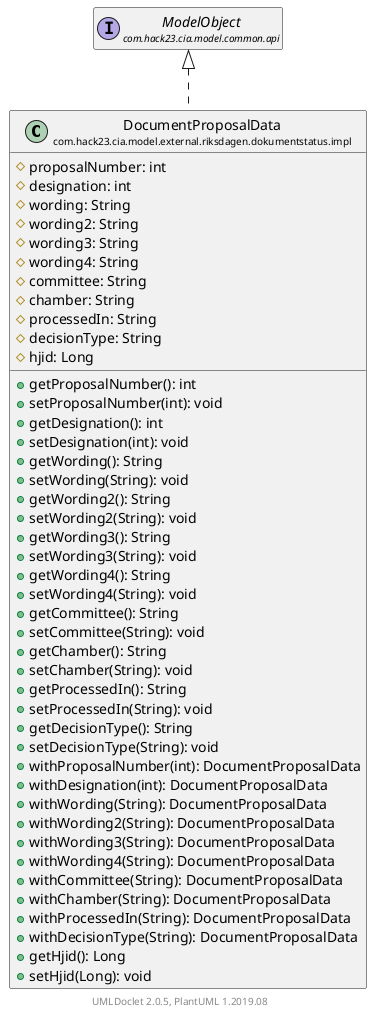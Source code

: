 @startuml
    set namespaceSeparator none
    hide empty fields
    hide empty methods

    class "<size:14>DocumentProposalData\n<size:10>com.hack23.cia.model.external.riksdagen.dokumentstatus.impl" as com.hack23.cia.model.external.riksdagen.dokumentstatus.impl.DocumentProposalData [[DocumentProposalData.html]] {
        #proposalNumber: int
        #designation: int
        #wording: String
        #wording2: String
        #wording3: String
        #wording4: String
        #committee: String
        #chamber: String
        #processedIn: String
        #decisionType: String
        #hjid: Long
        +getProposalNumber(): int
        +setProposalNumber(int): void
        +getDesignation(): int
        +setDesignation(int): void
        +getWording(): String
        +setWording(String): void
        +getWording2(): String
        +setWording2(String): void
        +getWording3(): String
        +setWording3(String): void
        +getWording4(): String
        +setWording4(String): void
        +getCommittee(): String
        +setCommittee(String): void
        +getChamber(): String
        +setChamber(String): void
        +getProcessedIn(): String
        +setProcessedIn(String): void
        +getDecisionType(): String
        +setDecisionType(String): void
        +withProposalNumber(int): DocumentProposalData
        +withDesignation(int): DocumentProposalData
        +withWording(String): DocumentProposalData
        +withWording2(String): DocumentProposalData
        +withWording3(String): DocumentProposalData
        +withWording4(String): DocumentProposalData
        +withCommittee(String): DocumentProposalData
        +withChamber(String): DocumentProposalData
        +withProcessedIn(String): DocumentProposalData
        +withDecisionType(String): DocumentProposalData
        +getHjid(): Long
        +setHjid(Long): void
    }

    interface "<size:14>ModelObject\n<size:10>com.hack23.cia.model.common.api" as com.hack23.cia.model.common.api.ModelObject

    com.hack23.cia.model.common.api.ModelObject <|.. com.hack23.cia.model.external.riksdagen.dokumentstatus.impl.DocumentProposalData

    center footer UMLDoclet 2.0.5, PlantUML 1.2019.08
@enduml
